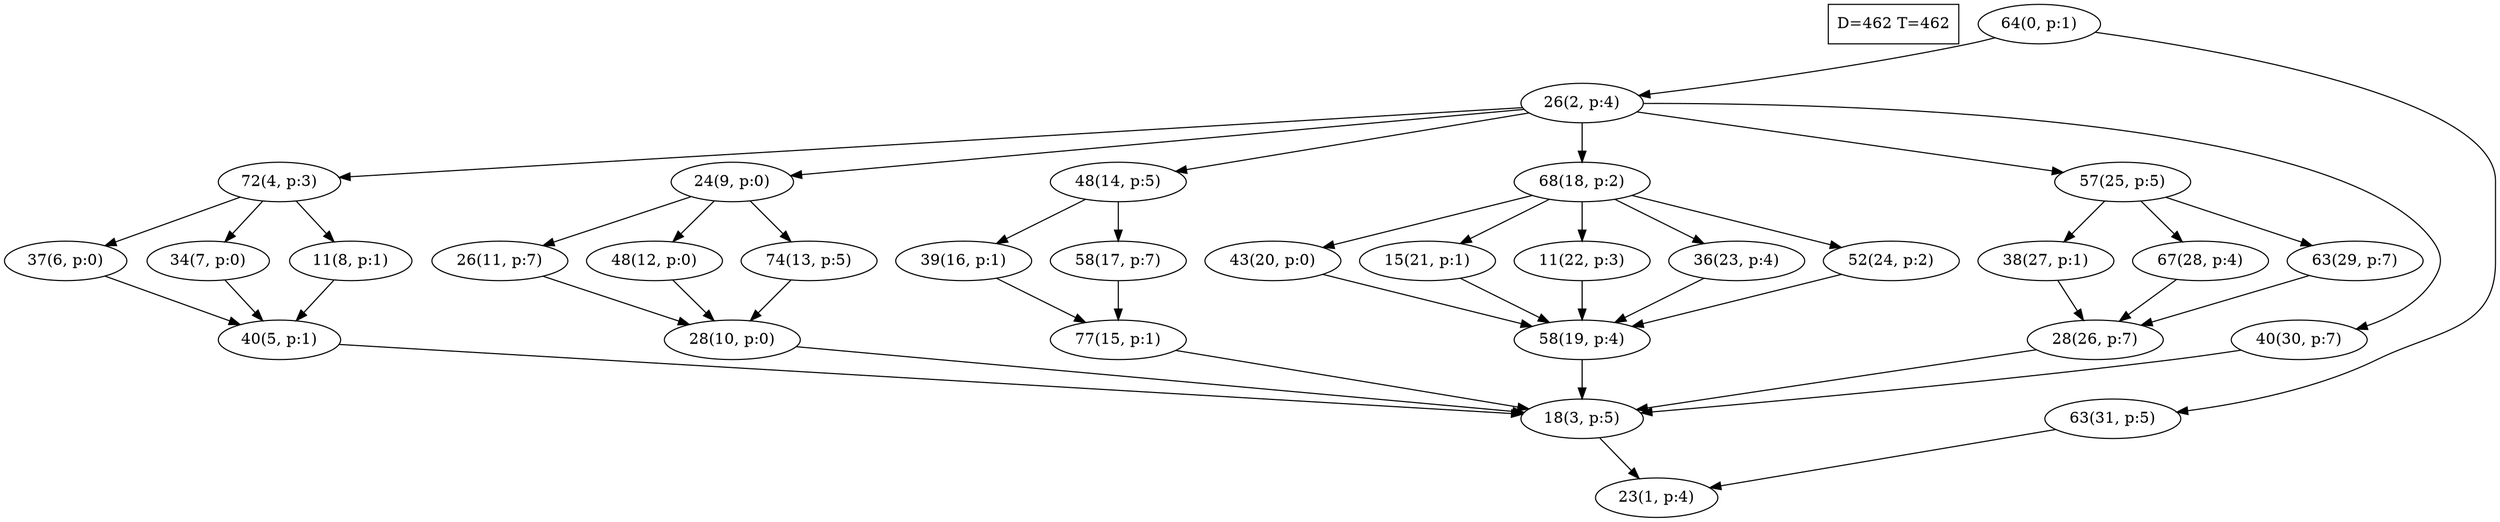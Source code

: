 digraph Task {
i [shape=box, label="D=462 T=462"]; 
0 [label="64(0, p:1)"];
1 [label="23(1, p:4)"];
2 [label="26(2, p:4)"];
3 [label="18(3, p:5)"];
4 [label="72(4, p:3)"];
5 [label="40(5, p:1)"];
6 [label="37(6, p:0)"];
7 [label="34(7, p:0)"];
8 [label="11(8, p:1)"];
9 [label="24(9, p:0)"];
10 [label="28(10, p:0)"];
11 [label="26(11, p:7)"];
12 [label="48(12, p:0)"];
13 [label="74(13, p:5)"];
14 [label="48(14, p:5)"];
15 [label="77(15, p:1)"];
16 [label="39(16, p:1)"];
17 [label="58(17, p:7)"];
18 [label="68(18, p:2)"];
19 [label="58(19, p:4)"];
20 [label="43(20, p:0)"];
21 [label="15(21, p:1)"];
22 [label="11(22, p:3)"];
23 [label="36(23, p:4)"];
24 [label="52(24, p:2)"];
25 [label="57(25, p:5)"];
26 [label="28(26, p:7)"];
27 [label="38(27, p:1)"];
28 [label="67(28, p:4)"];
29 [label="63(29, p:7)"];
30 [label="40(30, p:7)"];
31 [label="63(31, p:5)"];
0 -> 2;
0 -> 31;
2 -> 4;
2 -> 9;
2 -> 14;
2 -> 18;
2 -> 25;
2 -> 30;
3 -> 1;
4 -> 6;
4 -> 7;
4 -> 8;
5 -> 3;
6 -> 5;
7 -> 5;
8 -> 5;
9 -> 11;
9 -> 12;
9 -> 13;
10 -> 3;
11 -> 10;
12 -> 10;
13 -> 10;
14 -> 16;
14 -> 17;
15 -> 3;
16 -> 15;
17 -> 15;
18 -> 20;
18 -> 21;
18 -> 22;
18 -> 23;
18 -> 24;
19 -> 3;
20 -> 19;
21 -> 19;
22 -> 19;
23 -> 19;
24 -> 19;
25 -> 27;
25 -> 28;
25 -> 29;
26 -> 3;
27 -> 26;
28 -> 26;
29 -> 26;
30 -> 3;
31 -> 1;
}